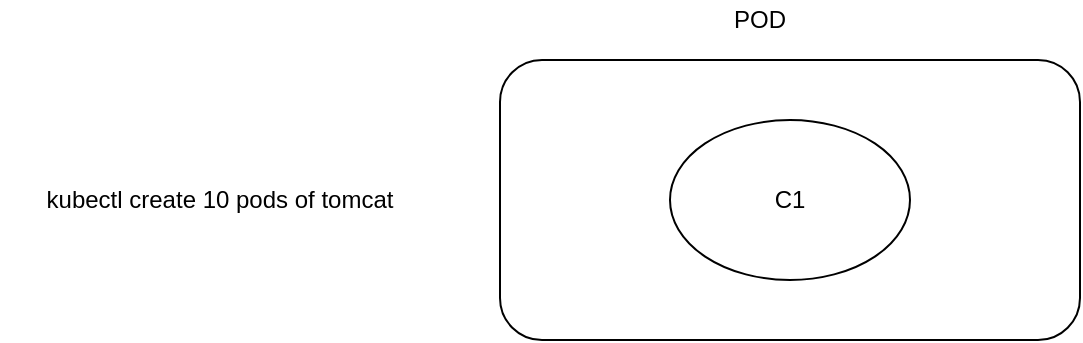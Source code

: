 <mxfile version="14.9.2" type="github">
  <diagram id="BFfyTqeBMz7lAbZYriTC" name="Page-1">
    <mxGraphModel dx="1038" dy="547" grid="1" gridSize="10" guides="1" tooltips="1" connect="1" arrows="1" fold="1" page="1" pageScale="1" pageWidth="850" pageHeight="1100" math="0" shadow="0">
      <root>
        <mxCell id="0" />
        <mxCell id="1" parent="0" />
        <mxCell id="x1rmFwByMbh47_uyUYL3-1" value="" style="rounded=1;whiteSpace=wrap;html=1;" vertex="1" parent="1">
          <mxGeometry x="280" y="180" width="290" height="140" as="geometry" />
        </mxCell>
        <mxCell id="x1rmFwByMbh47_uyUYL3-2" value="C1" style="ellipse;whiteSpace=wrap;html=1;" vertex="1" parent="1">
          <mxGeometry x="365" y="210" width="120" height="80" as="geometry" />
        </mxCell>
        <mxCell id="x1rmFwByMbh47_uyUYL3-3" value="POD" style="text;html=1;strokeColor=none;fillColor=none;align=center;verticalAlign=middle;whiteSpace=wrap;rounded=0;" vertex="1" parent="1">
          <mxGeometry x="390" y="150" width="40" height="20" as="geometry" />
        </mxCell>
        <mxCell id="x1rmFwByMbh47_uyUYL3-4" value="kubectl create 10 pods of tomcat" style="text;html=1;strokeColor=none;fillColor=none;align=center;verticalAlign=middle;whiteSpace=wrap;rounded=0;" vertex="1" parent="1">
          <mxGeometry x="30" y="240" width="220" height="20" as="geometry" />
        </mxCell>
      </root>
    </mxGraphModel>
  </diagram>
</mxfile>
